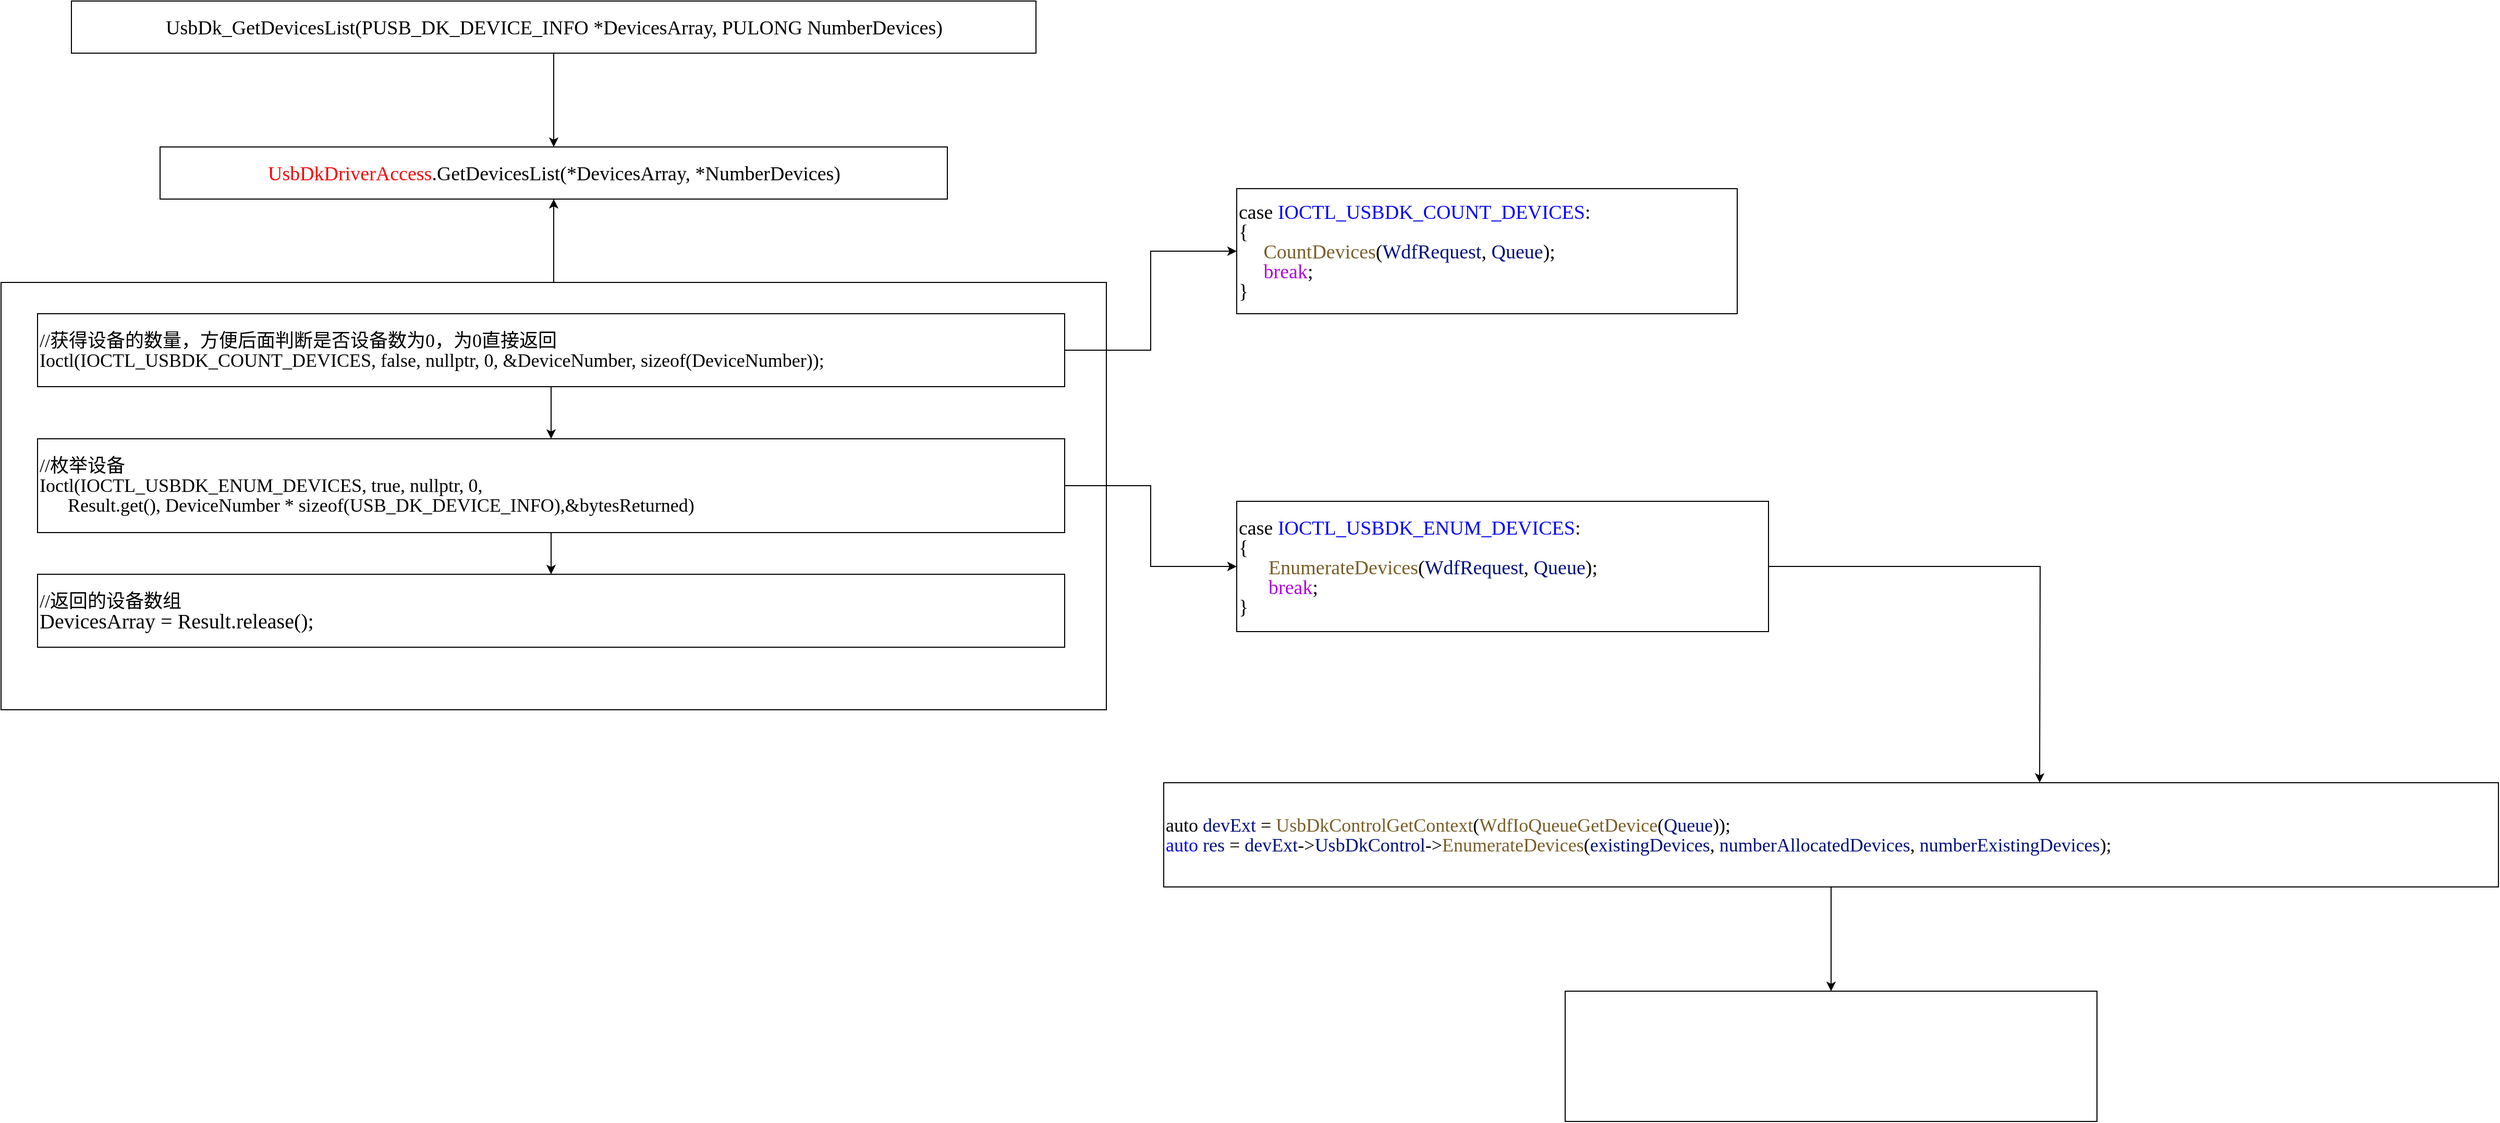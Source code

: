 <mxfile version="21.2.1" type="github">
  <diagram name="第 1 页" id="cdg8t6ILwEKN6NGKlXVL">
    <mxGraphModel dx="2261" dy="764" grid="1" gridSize="10" guides="1" tooltips="1" connect="1" arrows="1" fold="1" page="1" pageScale="1" pageWidth="827" pageHeight="1169" math="0" shadow="0">
      <root>
        <mxCell id="0" />
        <mxCell id="1" parent="0" />
        <mxCell id="zFLDjKRP3FbS0bV2pPbo-4" style="edgeStyle=orthogonalEdgeStyle;rounded=0;orthogonalLoop=1;jettySize=auto;html=1;" edge="1" parent="1" source="zFLDjKRP3FbS0bV2pPbo-1" target="zFLDjKRP3FbS0bV2pPbo-3">
          <mxGeometry relative="1" as="geometry" />
        </mxCell>
        <mxCell id="zFLDjKRP3FbS0bV2pPbo-1" value="&lt;div style=&quot;background-color: rgb(255, 255, 255); line-height: 19px; font-size: 19px;&quot;&gt;&lt;font style=&quot;font-size: 19px;&quot; face=&quot;Lucida Console&quot;&gt;&lt;font style=&quot;font-size: 19px;&quot;&gt;UsbDk_GetDevicesList&lt;/font&gt;(PUSB_DK_DEVICE_INFO *DevicesArray, PULONG NumberDevices)&lt;/font&gt;&lt;/div&gt;" style="rounded=0;whiteSpace=wrap;html=1;" vertex="1" parent="1">
          <mxGeometry x="-67.5" y="180" width="925" height="50" as="geometry" />
        </mxCell>
        <mxCell id="zFLDjKRP3FbS0bV2pPbo-3" value="&lt;div style=&quot;background-color: rgb(255, 255, 255); line-height: 19px; font-size: 19px;&quot;&gt;&lt;div style=&quot;line-height: 19px;&quot;&gt;&lt;font face=&quot;Lucida Console&quot;&gt;&lt;font style=&quot;&quot; color=&quot;#ff0000&quot;&gt;UsbDkDriverAccess&lt;/font&gt;.GetDevicesList(*DevicesArray, *NumberDevices)&lt;/font&gt;&lt;/div&gt;&lt;/div&gt;" style="rounded=0;whiteSpace=wrap;html=1;" vertex="1" parent="1">
          <mxGeometry x="17.5" y="320" width="755" height="50" as="geometry" />
        </mxCell>
        <mxCell id="zFLDjKRP3FbS0bV2pPbo-7" value="" style="edgeStyle=orthogonalEdgeStyle;rounded=0;orthogonalLoop=1;jettySize=auto;html=1;" edge="1" parent="1" source="zFLDjKRP3FbS0bV2pPbo-5" target="zFLDjKRP3FbS0bV2pPbo-3">
          <mxGeometry relative="1" as="geometry" />
        </mxCell>
        <mxCell id="zFLDjKRP3FbS0bV2pPbo-5" value="" style="rounded=0;whiteSpace=wrap;html=1;" vertex="1" parent="1">
          <mxGeometry x="-135" y="450" width="1060" height="410" as="geometry" />
        </mxCell>
        <mxCell id="zFLDjKRP3FbS0bV2pPbo-9" style="edgeStyle=orthogonalEdgeStyle;rounded=0;orthogonalLoop=1;jettySize=auto;html=1;" edge="1" parent="1" source="zFLDjKRP3FbS0bV2pPbo-6" target="zFLDjKRP3FbS0bV2pPbo-8">
          <mxGeometry relative="1" as="geometry" />
        </mxCell>
        <mxCell id="zFLDjKRP3FbS0bV2pPbo-16" style="edgeStyle=orthogonalEdgeStyle;rounded=0;orthogonalLoop=1;jettySize=auto;html=1;" edge="1" parent="1" source="zFLDjKRP3FbS0bV2pPbo-6" target="zFLDjKRP3FbS0bV2pPbo-15">
          <mxGeometry relative="1" as="geometry" />
        </mxCell>
        <mxCell id="zFLDjKRP3FbS0bV2pPbo-6" value="&lt;div style=&quot;background-color: rgb(255, 255, 255); line-height: 19px; font-size: 18px;&quot;&gt;&lt;div style=&quot;line-height: 19px;&quot;&gt;&lt;div style=&quot;&quot;&gt;&lt;font style=&quot;font-size: 18px;&quot; face=&quot;Lucida Console&quot;&gt;//获得设备的数量，方便后面判断是否设备数为0，为0直接返回&lt;/font&gt;&lt;/div&gt;&lt;div style=&quot;&quot;&gt;&lt;font style=&quot;font-size: 18px;&quot; face=&quot;Lucida Console&quot;&gt;Ioctl(IOCTL_USBDK_COUNT_DEVICES, false, nullptr, 0, &amp;amp;DeviceNumber, sizeof(DeviceNumber));&lt;/font&gt;&lt;/div&gt;&lt;/div&gt;&lt;/div&gt;" style="rounded=0;whiteSpace=wrap;html=1;align=left;" vertex="1" parent="1">
          <mxGeometry x="-100" y="480" width="985" height="70" as="geometry" />
        </mxCell>
        <mxCell id="zFLDjKRP3FbS0bV2pPbo-12" style="edgeStyle=orthogonalEdgeStyle;rounded=0;orthogonalLoop=1;jettySize=auto;html=1;" edge="1" parent="1" source="zFLDjKRP3FbS0bV2pPbo-8" target="zFLDjKRP3FbS0bV2pPbo-10">
          <mxGeometry relative="1" as="geometry" />
        </mxCell>
        <mxCell id="zFLDjKRP3FbS0bV2pPbo-14" style="edgeStyle=orthogonalEdgeStyle;rounded=0;orthogonalLoop=1;jettySize=auto;html=1;" edge="1" parent="1" source="zFLDjKRP3FbS0bV2pPbo-8" target="zFLDjKRP3FbS0bV2pPbo-13">
          <mxGeometry relative="1" as="geometry" />
        </mxCell>
        <mxCell id="zFLDjKRP3FbS0bV2pPbo-8" value="&lt;div style=&quot;background-color: rgb(255, 255, 255); line-height: 19px; font-size: 18px;&quot;&gt;&lt;div style=&quot;line-height: 19px;&quot;&gt;&lt;div style=&quot;&quot;&gt;&lt;font style=&quot;font-size: 18px;&quot; face=&quot;Lucida Console&quot;&gt;//枚举设备&lt;/font&gt;&lt;/div&gt;&lt;div style=&quot;&quot;&gt;&lt;div style=&quot;line-height: 19px;&quot;&gt;&lt;div style=&quot;&quot;&gt;&lt;font style=&quot;font-size: 18px;&quot; face=&quot;Lucida Console&quot;&gt;Ioctl(IOCTL_USBDK_ENUM_DEVICES, true, nullptr, 0,&lt;/font&gt;&lt;/div&gt;&lt;div style=&quot;&quot;&gt;&lt;font style=&quot;font-size: 18px;&quot; face=&quot;Lucida Console&quot;&gt;&amp;nbsp; &amp;nbsp; &amp;nbsp; Result.get(), DeviceNumber * sizeof(USB_DK_DEVICE_INFO),&amp;amp;bytesReturned)&lt;/font&gt;&lt;/div&gt;&lt;/div&gt;&lt;/div&gt;&lt;/div&gt;&lt;/div&gt;" style="rounded=0;whiteSpace=wrap;html=1;align=left;" vertex="1" parent="1">
          <mxGeometry x="-100" y="600" width="985" height="90" as="geometry" />
        </mxCell>
        <mxCell id="zFLDjKRP3FbS0bV2pPbo-10" value="&lt;div style=&quot;background-color: rgb(255, 255, 255); line-height: 19px; font-size: 18px;&quot;&gt;&lt;div style=&quot;line-height: 19px;&quot;&gt;&lt;div style=&quot;&quot;&gt;&lt;font style=&quot;font-size: 18px;&quot; face=&quot;Lucida Console&quot;&gt;//返回的设备数组&lt;/font&gt;&lt;/div&gt;&lt;div style=&quot;&quot;&gt;&lt;div style=&quot;line-height: 19px;&quot;&gt;&lt;div style=&quot;font-size: 20px;&quot;&gt;&lt;div style=&quot;line-height: 19px;&quot;&gt;&lt;font face=&quot;Lucida Console&quot;&gt;DevicesArray = Result.release();&lt;/font&gt;&lt;/div&gt;&lt;/div&gt;&lt;/div&gt;&lt;/div&gt;&lt;/div&gt;&lt;/div&gt;" style="rounded=0;whiteSpace=wrap;html=1;align=left;" vertex="1" parent="1">
          <mxGeometry x="-100" y="730" width="985" height="70" as="geometry" />
        </mxCell>
        <mxCell id="zFLDjKRP3FbS0bV2pPbo-21" style="edgeStyle=orthogonalEdgeStyle;rounded=0;orthogonalLoop=1;jettySize=auto;html=1;" edge="1" parent="1" source="zFLDjKRP3FbS0bV2pPbo-13">
          <mxGeometry relative="1" as="geometry">
            <mxPoint x="1820" y="930" as="targetPoint" />
          </mxGeometry>
        </mxCell>
        <mxCell id="zFLDjKRP3FbS0bV2pPbo-13" value="&lt;div style=&quot;background-color: rgb(255, 255, 255); font-size: 19px; line-height: 19px;&quot;&gt;&lt;div style=&quot;&quot;&gt;&lt;font face=&quot;Lucida Console&quot;&gt;case &lt;span style=&quot;color: rgb(0, 0, 255);&quot;&gt;IOCTL_USBDK_ENUM_DEVICES&lt;/span&gt;:&lt;/font&gt;&lt;/div&gt;&lt;div style=&quot;&quot;&gt;&lt;font face=&quot;Lucida Console&quot;&gt;{&lt;/font&gt;&lt;/div&gt;&lt;div style=&quot;&quot;&gt;&lt;font face=&quot;Lucida Console&quot;&gt;&amp;nbsp; &amp;nbsp; &amp;nbsp; &lt;span style=&quot;color: #795e26;&quot;&gt;EnumerateDevices&lt;/span&gt;(&lt;span style=&quot;color: #001080;&quot;&gt;WdfRequest&lt;/span&gt;, &lt;span style=&quot;color: #001080;&quot;&gt;Queue&lt;/span&gt;);&lt;/font&gt;&lt;/div&gt;&lt;div style=&quot;&quot;&gt;&lt;font face=&quot;Lucida Console&quot;&gt;&amp;nbsp; &amp;nbsp; &amp;nbsp; &lt;span style=&quot;color: #af00db;&quot;&gt;break&lt;/span&gt;;&lt;/font&gt;&lt;/div&gt;&lt;div style=&quot;&quot;&gt;&lt;font face=&quot;Lucida Console&quot;&gt;}&lt;/font&gt;&lt;/div&gt;&lt;/div&gt;" style="rounded=0;whiteSpace=wrap;html=1;align=left;" vertex="1" parent="1">
          <mxGeometry x="1050" y="660" width="510" height="125" as="geometry" />
        </mxCell>
        <mxCell id="zFLDjKRP3FbS0bV2pPbo-15" value="&lt;div style=&quot;background-color: rgb(255, 255, 255); font-size: 19px; line-height: 19px;&quot;&gt;&lt;div style=&quot;line-height: 19px;&quot;&gt;&lt;div style=&quot;&quot;&gt;&lt;font face=&quot;Lucida Console&quot;&gt;case &lt;span style=&quot;color: rgb(0, 0, 255);&quot;&gt;IOCTL_USBDK_COUNT_DEVICES&lt;/span&gt;:&lt;/font&gt;&lt;/div&gt;&lt;div style=&quot;&quot;&gt;&lt;font face=&quot;Lucida Console&quot;&gt;{&lt;/font&gt;&lt;/div&gt;&lt;div style=&quot;&quot;&gt;&lt;font face=&quot;Lucida Console&quot;&gt;&amp;nbsp; &amp;nbsp; &amp;nbsp;&lt;span style=&quot;color: #795e26;&quot;&gt;CountDevices&lt;/span&gt;(&lt;span style=&quot;color: #001080;&quot;&gt;WdfRequest&lt;/span&gt;, &lt;span style=&quot;color: #001080;&quot;&gt;Queue&lt;/span&gt;);&lt;/font&gt;&lt;/div&gt;&lt;div style=&quot;&quot;&gt;&lt;font face=&quot;Lucida Console&quot;&gt;&amp;nbsp; &amp;nbsp; &amp;nbsp;&lt;span style=&quot;color: #af00db;&quot;&gt;break&lt;/span&gt;;&lt;/font&gt;&lt;/div&gt;&lt;div style=&quot;&quot;&gt;&lt;font face=&quot;Lucida Console&quot;&gt;}&lt;/font&gt;&lt;/div&gt;&lt;/div&gt;&lt;/div&gt;" style="rounded=0;whiteSpace=wrap;html=1;align=left;" vertex="1" parent="1">
          <mxGeometry x="1050" y="360" width="480" height="120" as="geometry" />
        </mxCell>
        <mxCell id="zFLDjKRP3FbS0bV2pPbo-23" style="edgeStyle=orthogonalEdgeStyle;rounded=0;orthogonalLoop=1;jettySize=auto;html=1;" edge="1" parent="1" source="zFLDjKRP3FbS0bV2pPbo-17" target="zFLDjKRP3FbS0bV2pPbo-22">
          <mxGeometry relative="1" as="geometry" />
        </mxCell>
        <mxCell id="zFLDjKRP3FbS0bV2pPbo-17" value="&lt;div style=&quot;background-color: rgb(255, 255, 255); font-size: 19px; line-height: 19px;&quot;&gt;&lt;div style=&quot;font-size: 18px;&quot;&gt;&lt;div style=&quot;line-height: 19px;&quot;&gt;&lt;div style=&quot;&quot;&gt;&lt;font style=&quot;font-size: 18px;&quot; face=&quot;Lucida Console&quot;&gt;auto &lt;span style=&quot;color: rgb(0, 16, 128);&quot;&gt;devExt&lt;/span&gt; = &lt;span style=&quot;color: rgb(121, 94, 38);&quot;&gt;UsbDkControlGetContext&lt;/span&gt;(&lt;span style=&quot;color: rgb(121, 94, 38);&quot;&gt;WdfIoQueueGetDevice&lt;/span&gt;(&lt;span style=&quot;color: rgb(0, 16, 128);&quot;&gt;Queue&lt;/span&gt;));&lt;/font&gt;&lt;/div&gt;&lt;div style=&quot;&quot;&gt;&lt;font style=&quot;font-size: 18px;&quot; face=&quot;Lucida Console&quot;&gt;&lt;span style=&quot;color: rgb(0, 0, 255);&quot;&gt;auto&lt;/span&gt; &lt;span style=&quot;color: rgb(0, 16, 128);&quot;&gt;res&lt;/span&gt; = &lt;span style=&quot;color: rgb(0, 16, 128);&quot;&gt;devExt&lt;/span&gt;-&amp;gt;&lt;span style=&quot;color: rgb(0, 16, 128);&quot;&gt;UsbDkControl&lt;/span&gt;-&amp;gt;&lt;span style=&quot;color: rgb(121, 94, 38);&quot;&gt;EnumerateDevices&lt;/span&gt;(&lt;span style=&quot;color: rgb(0, 16, 128);&quot;&gt;existingDevices&lt;/span&gt;, &lt;span style=&quot;color: rgb(0, 16, 128);&quot;&gt;numberAllocatedDevices&lt;/span&gt;, &lt;span style=&quot;color: rgb(0, 16, 128);&quot;&gt;numberExistingDevices&lt;/span&gt;);&lt;/font&gt;&lt;/div&gt;&lt;/div&gt;&lt;/div&gt;&lt;/div&gt;" style="rounded=0;whiteSpace=wrap;html=1;align=left;" vertex="1" parent="1">
          <mxGeometry x="980" y="930" width="1280" height="100" as="geometry" />
        </mxCell>
        <mxCell id="zFLDjKRP3FbS0bV2pPbo-22" value="&lt;div style=&quot;background-color: rgb(255, 255, 255); font-size: 19px; line-height: 19px;&quot;&gt;&lt;div style=&quot;&quot;&gt;&lt;br&gt;&lt;/div&gt;&lt;/div&gt;" style="rounded=0;whiteSpace=wrap;html=1;align=left;" vertex="1" parent="1">
          <mxGeometry x="1365" y="1130" width="510" height="125" as="geometry" />
        </mxCell>
      </root>
    </mxGraphModel>
  </diagram>
</mxfile>
